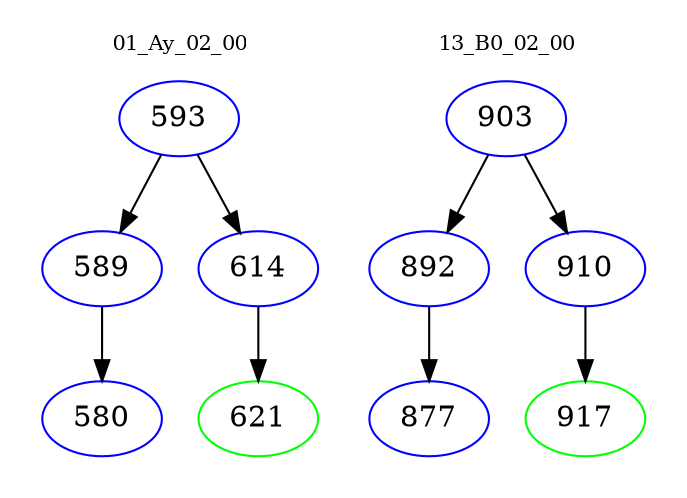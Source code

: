 digraph{
subgraph cluster_0 {
color = white
label = "01_Ay_02_00";
fontsize=10;
T0_593 [label="593", color="blue"]
T0_593 -> T0_589 [color="black"]
T0_589 [label="589", color="blue"]
T0_589 -> T0_580 [color="black"]
T0_580 [label="580", color="blue"]
T0_593 -> T0_614 [color="black"]
T0_614 [label="614", color="blue"]
T0_614 -> T0_621 [color="black"]
T0_621 [label="621", color="green"]
}
subgraph cluster_1 {
color = white
label = "13_B0_02_00";
fontsize=10;
T1_903 [label="903", color="blue"]
T1_903 -> T1_892 [color="black"]
T1_892 [label="892", color="blue"]
T1_892 -> T1_877 [color="black"]
T1_877 [label="877", color="blue"]
T1_903 -> T1_910 [color="black"]
T1_910 [label="910", color="blue"]
T1_910 -> T1_917 [color="black"]
T1_917 [label="917", color="green"]
}
}
